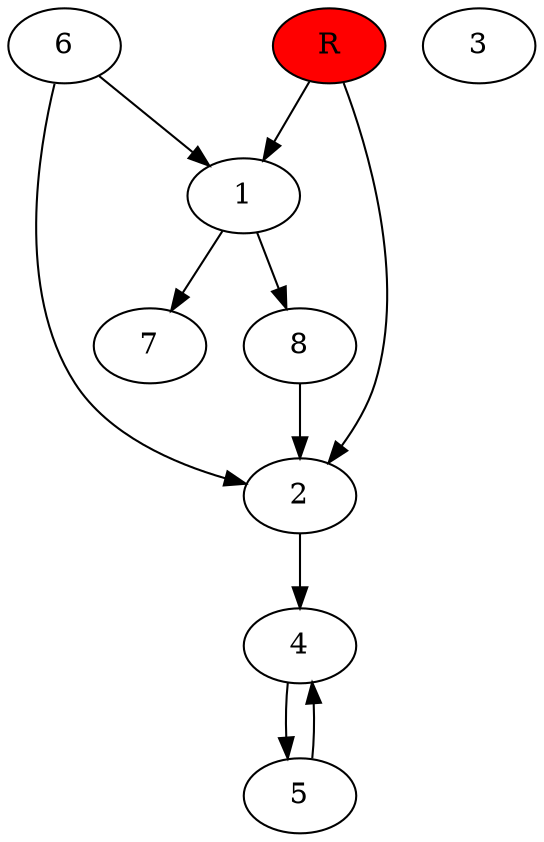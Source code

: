 digraph prb34394 {
	1
	2
	3
	4
	5
	6
	7
	8
	R [fillcolor="#ff0000" style=filled]
	1 -> 7
	1 -> 8
	2 -> 4
	4 -> 5
	5 -> 4
	6 -> 1
	6 -> 2
	8 -> 2
	R -> 1
	R -> 2
}
